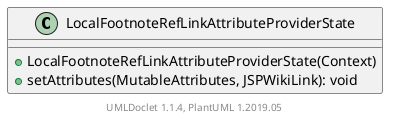 @startuml

    class LocalFootnoteRefLinkAttributeProviderState [[LocalFootnoteRefLinkAttributeProviderState.html]] {
        +LocalFootnoteRefLinkAttributeProviderState(Context)
        +setAttributes(MutableAttributes, JSPWikiLink): void
    }


    center footer UMLDoclet 1.1.4, PlantUML 1.2019.05
@enduml
